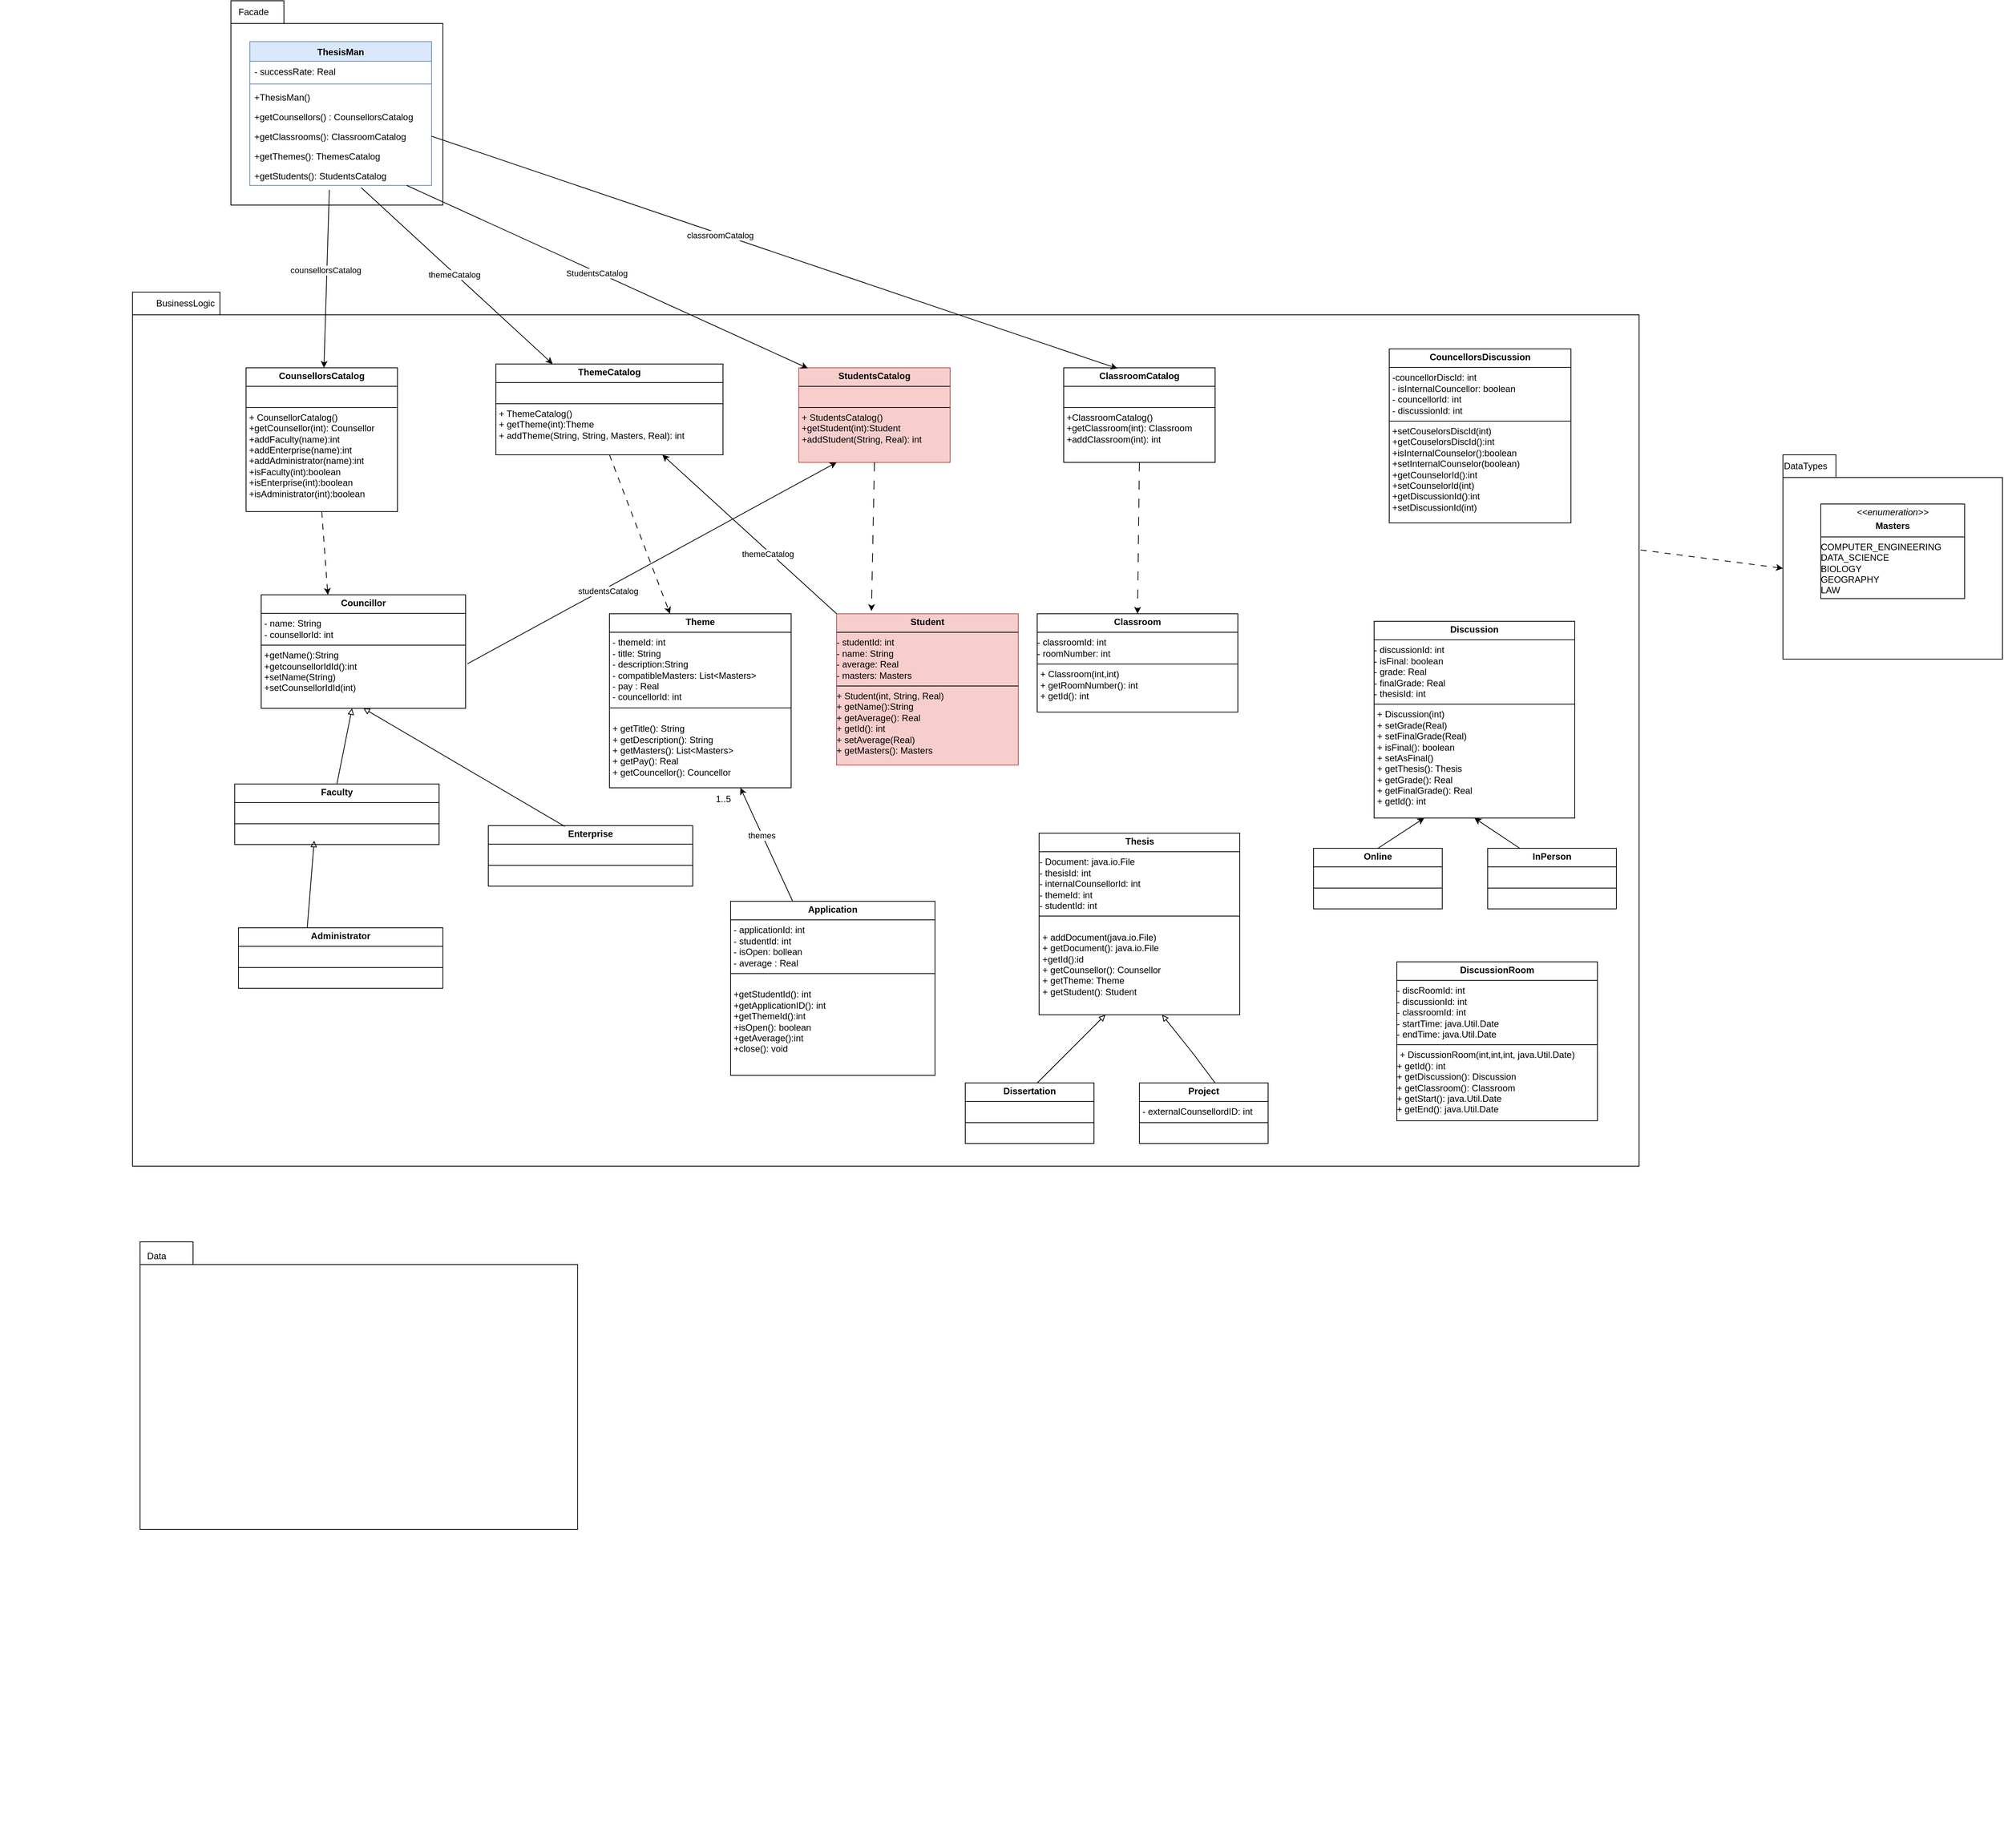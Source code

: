 <mxfile version="24.2.1" type="github">
  <diagram name="Page-1" id="Iy_dI4fpFOT3Uq1jtPuq">
    <mxGraphModel dx="1660" dy="461" grid="1" gridSize="10" guides="1" tooltips="1" connect="1" arrows="1" fold="1" page="1" pageScale="1" pageWidth="850" pageHeight="1100" math="0" shadow="0">
      <root>
        <mxCell id="0" />
        <mxCell id="1" parent="0" />
        <mxCell id="9Kb7eWinXGNjsF5yYqvm-149" value="" style="shape=folder;fontStyle=1;spacingTop=10;tabWidth=70;tabHeight=30;tabPosition=left;html=1;whiteSpace=wrap;" parent="1" vertex="1">
          <mxGeometry x="90" y="100" width="280" height="270" as="geometry" />
        </mxCell>
        <mxCell id="9Kb7eWinXGNjsF5yYqvm-150" value="Facade" style="text;html=1;align=center;verticalAlign=middle;whiteSpace=wrap;rounded=0;" parent="1" vertex="1">
          <mxGeometry x="90" y="100" width="60" height="30" as="geometry" />
        </mxCell>
        <mxCell id="9Kb7eWinXGNjsF5yYqvm-152" value="" style="shape=folder;fontStyle=1;spacingTop=10;tabWidth=110;tabHeight=30;tabPosition=left;html=1;whiteSpace=wrap;" parent="1" vertex="1">
          <mxGeometry x="-40" y="485" width="1990" height="1155" as="geometry" />
        </mxCell>
        <mxCell id="9Kb7eWinXGNjsF5yYqvm-153" value="BusinessLogic" style="text;html=1;align=center;verticalAlign=middle;whiteSpace=wrap;rounded=0;" parent="1" vertex="1">
          <mxGeometry y="485" width="60" height="30" as="geometry" />
        </mxCell>
        <mxCell id="9Kb7eWinXGNjsF5yYqvm-156" value="ThesisMan" style="swimlane;fontStyle=1;align=center;verticalAlign=top;childLayout=stackLayout;horizontal=1;startSize=26;horizontalStack=0;resizeParent=1;resizeParentMax=0;resizeLast=0;collapsible=1;marginBottom=0;whiteSpace=wrap;html=1;fillColor=#dae8fc;strokeColor=#6c8ebf;" parent="1" vertex="1">
          <mxGeometry x="115" y="154" width="240" height="190" as="geometry" />
        </mxCell>
        <mxCell id="9Kb7eWinXGNjsF5yYqvm-157" value="- successRate: Real" style="text;strokeColor=none;fillColor=none;align=left;verticalAlign=top;spacingLeft=4;spacingRight=4;overflow=hidden;rotatable=0;points=[[0,0.5],[1,0.5]];portConstraint=eastwest;whiteSpace=wrap;html=1;" parent="9Kb7eWinXGNjsF5yYqvm-156" vertex="1">
          <mxGeometry y="26" width="240" height="26" as="geometry" />
        </mxCell>
        <mxCell id="9Kb7eWinXGNjsF5yYqvm-158" value="" style="line;strokeWidth=1;fillColor=none;align=left;verticalAlign=middle;spacingTop=-1;spacingLeft=3;spacingRight=3;rotatable=0;labelPosition=right;points=[];portConstraint=eastwest;strokeColor=inherit;" parent="9Kb7eWinXGNjsF5yYqvm-156" vertex="1">
          <mxGeometry y="52" width="240" height="8" as="geometry" />
        </mxCell>
        <mxCell id="9Kb7eWinXGNjsF5yYqvm-159" value="+ThesisMan()" style="text;strokeColor=none;fillColor=none;align=left;verticalAlign=top;spacingLeft=4;spacingRight=4;overflow=hidden;rotatable=0;points=[[0,0.5],[1,0.5]];portConstraint=eastwest;whiteSpace=wrap;html=1;" parent="9Kb7eWinXGNjsF5yYqvm-156" vertex="1">
          <mxGeometry y="60" width="240" height="26" as="geometry" />
        </mxCell>
        <mxCell id="9Kb7eWinXGNjsF5yYqvm-163" value="&lt;div&gt;+getCounsellors() : CounsellorsCatalog&lt;br&gt;&lt;/div&gt;" style="text;strokeColor=none;fillColor=none;align=left;verticalAlign=top;spacingLeft=4;spacingRight=4;overflow=hidden;rotatable=0;points=[[0,0.5],[1,0.5]];portConstraint=eastwest;whiteSpace=wrap;html=1;" parent="9Kb7eWinXGNjsF5yYqvm-156" vertex="1">
          <mxGeometry y="86" width="240" height="26" as="geometry" />
        </mxCell>
        <mxCell id="9Kb7eWinXGNjsF5yYqvm-164" value="&lt;div&gt;+getClassrooms(): ClassroomCatalog&lt;br&gt;&lt;/div&gt;&lt;div&gt;&lt;br&gt;&lt;/div&gt;&lt;div&gt;&lt;br&gt;&lt;/div&gt;" style="text;strokeColor=none;fillColor=none;align=left;verticalAlign=top;spacingLeft=4;spacingRight=4;overflow=hidden;rotatable=0;points=[[0,0.5],[1,0.5]];portConstraint=eastwest;whiteSpace=wrap;html=1;" parent="9Kb7eWinXGNjsF5yYqvm-156" vertex="1">
          <mxGeometry y="112" width="240" height="26" as="geometry" />
        </mxCell>
        <mxCell id="9Kb7eWinXGNjsF5yYqvm-165" value="+getThemes(): ThemesCatalog" style="text;strokeColor=none;fillColor=none;align=left;verticalAlign=top;spacingLeft=4;spacingRight=4;overflow=hidden;rotatable=0;points=[[0,0.5],[1,0.5]];portConstraint=eastwest;whiteSpace=wrap;html=1;" parent="9Kb7eWinXGNjsF5yYqvm-156" vertex="1">
          <mxGeometry y="138" width="240" height="26" as="geometry" />
        </mxCell>
        <mxCell id="9Kb7eWinXGNjsF5yYqvm-180" value="+getStudents(): StudentsCatalog" style="text;strokeColor=none;fillColor=none;align=left;verticalAlign=top;spacingLeft=4;spacingRight=4;overflow=hidden;rotatable=0;points=[[0,0.5],[1,0.5]];portConstraint=eastwest;whiteSpace=wrap;html=1;" parent="9Kb7eWinXGNjsF5yYqvm-156" vertex="1">
          <mxGeometry y="164" width="240" height="26" as="geometry" />
        </mxCell>
        <mxCell id="9Kb7eWinXGNjsF5yYqvm-175" value="&lt;p style=&quot;margin:0px;margin-top:4px;text-align:center;&quot;&gt;&lt;b&gt;CounsellorsCatalog&lt;/b&gt;&lt;/p&gt;&lt;hr size=&quot;1&quot; style=&quot;border-style:solid;&quot;&gt;&lt;p style=&quot;margin:0px;margin-left:4px;&quot;&gt;&lt;br&gt;&lt;/p&gt;&lt;hr size=&quot;1&quot; style=&quot;border-style:solid;&quot;&gt;&lt;p style=&quot;margin:0px;margin-left:4px;&quot;&gt;+ CounsellorCatalog()&lt;/p&gt;&lt;p style=&quot;margin:0px;margin-left:4px;&quot;&gt;+getCounsellor(int): Counsellor&lt;/p&gt;&lt;p style=&quot;margin:0px;margin-left:4px;&quot;&gt;+addFaculty(name):int&lt;/p&gt;&lt;p style=&quot;margin:0px;margin-left:4px;&quot;&gt;+addEnterprise(name):int&lt;/p&gt;&lt;p style=&quot;margin:0px;margin-left:4px;&quot;&gt;+addAdministrator(name):int&lt;/p&gt;&lt;p style=&quot;margin:0px;margin-left:4px;&quot;&gt;+isFaculty(int):boolean&lt;/p&gt;&lt;p style=&quot;margin:0px;margin-left:4px;&quot;&gt;+isEnterprise(int):boolean&lt;/p&gt;&lt;p style=&quot;margin:0px;margin-left:4px;&quot;&gt;+isAdministrator(int):boolean&lt;br&gt;&lt;/p&gt;" style="verticalAlign=top;align=left;overflow=fill;html=1;whiteSpace=wrap;" parent="1" vertex="1">
          <mxGeometry x="110" y="585" width="200" height="190" as="geometry" />
        </mxCell>
        <mxCell id="9Kb7eWinXGNjsF5yYqvm-176" value="" style="endArrow=classic;html=1;rounded=0;" parent="1" target="9Kb7eWinXGNjsF5yYqvm-175" edge="1">
          <mxGeometry width="50" height="50" relative="1" as="geometry">
            <mxPoint x="220" y="350" as="sourcePoint" />
            <mxPoint x="300" y="510" as="targetPoint" />
          </mxGeometry>
        </mxCell>
        <mxCell id="9Kb7eWinXGNjsF5yYqvm-177" value="counsellorsCatalog" style="edgeLabel;html=1;align=center;verticalAlign=middle;resizable=0;points=[];" parent="9Kb7eWinXGNjsF5yYqvm-176" vertex="1" connectable="0">
          <mxGeometry x="-0.1" y="-2" relative="1" as="geometry">
            <mxPoint as="offset" />
          </mxGeometry>
        </mxCell>
        <mxCell id="9Kb7eWinXGNjsF5yYqvm-178" value="&lt;p style=&quot;margin:0px;margin-top:4px;text-align:center;&quot;&gt;&lt;b&gt;ThemeCatalog&lt;/b&gt;&lt;/p&gt;&lt;hr size=&quot;1&quot; style=&quot;border-style:solid;&quot;&gt;&lt;p style=&quot;margin:0px;margin-left:4px;&quot;&gt;&lt;br&gt;&lt;/p&gt;&lt;hr size=&quot;1&quot; style=&quot;border-style:solid;&quot;&gt;&lt;p style=&quot;margin:0px;margin-left:4px;&quot;&gt;+ ThemeCatalog()&lt;/p&gt;&lt;p style=&quot;margin:0px;margin-left:4px;&quot;&gt;+ getTheme(int):Theme&lt;/p&gt;&lt;p style=&quot;margin:0px;margin-left:4px;&quot;&gt;+ addTheme(String, String, Masters, Real): int&lt;br&gt;&lt;/p&gt;" style="verticalAlign=top;align=left;overflow=fill;html=1;whiteSpace=wrap;" parent="1" vertex="1">
          <mxGeometry x="440" y="580" width="300" height="120" as="geometry" />
        </mxCell>
        <mxCell id="9Kb7eWinXGNjsF5yYqvm-179" value="&lt;p style=&quot;margin:0px;margin-top:4px;text-align:center;&quot;&gt;&lt;b&gt;StudentsCatalog&lt;/b&gt;&lt;/p&gt;&lt;hr size=&quot;1&quot; style=&quot;border-style:solid;&quot;&gt;&lt;p style=&quot;margin:0px;margin-left:4px;&quot;&gt;&lt;br&gt;&lt;/p&gt;&lt;hr size=&quot;1&quot; style=&quot;border-style:solid;&quot;&gt;&lt;p style=&quot;margin:0px;margin-left:4px;&quot;&gt;+ StudentsCatalog()&lt;/p&gt;&lt;p style=&quot;margin:0px;margin-left:4px;&quot;&gt;+getStudent(int):Student&lt;/p&gt;&lt;p style=&quot;margin:0px;margin-left:4px;&quot;&gt;+addStudent(String, Real): int&lt;br&gt;&lt;/p&gt;" style="verticalAlign=top;align=left;overflow=fill;html=1;whiteSpace=wrap;fillColor=#f8cecc;strokeColor=#b85450;" parent="1" vertex="1">
          <mxGeometry x="840" y="585" width="200" height="125" as="geometry" />
        </mxCell>
        <mxCell id="9Kb7eWinXGNjsF5yYqvm-181" value="" style="endArrow=classic;html=1;rounded=0;exitX=0.613;exitY=1.115;exitDx=0;exitDy=0;exitPerimeter=0;entryX=0.25;entryY=0;entryDx=0;entryDy=0;" parent="1" source="9Kb7eWinXGNjsF5yYqvm-180" target="9Kb7eWinXGNjsF5yYqvm-178" edge="1">
          <mxGeometry width="50" height="50" relative="1" as="geometry">
            <mxPoint x="400" y="570" as="sourcePoint" />
            <mxPoint x="450" y="520" as="targetPoint" />
          </mxGeometry>
        </mxCell>
        <mxCell id="9Kb7eWinXGNjsF5yYqvm-183" value="themeCatalog" style="edgeLabel;html=1;align=center;verticalAlign=middle;resizable=0;points=[];" parent="9Kb7eWinXGNjsF5yYqvm-181" vertex="1" connectable="0">
          <mxGeometry x="-0.024" y="-1" relative="1" as="geometry">
            <mxPoint as="offset" />
          </mxGeometry>
        </mxCell>
        <mxCell id="9Kb7eWinXGNjsF5yYqvm-182" value="" style="endArrow=classic;html=1;rounded=0;exitX=0.863;exitY=1;exitDx=0;exitDy=0;exitPerimeter=0;entryX=0.06;entryY=0.005;entryDx=0;entryDy=0;entryPerimeter=0;" parent="1" source="9Kb7eWinXGNjsF5yYqvm-180" target="9Kb7eWinXGNjsF5yYqvm-179" edge="1">
          <mxGeometry width="50" height="50" relative="1" as="geometry">
            <mxPoint x="400" y="570" as="sourcePoint" />
            <mxPoint x="450" y="520" as="targetPoint" />
          </mxGeometry>
        </mxCell>
        <mxCell id="9Kb7eWinXGNjsF5yYqvm-184" value="StudentsCatalog" style="edgeLabel;html=1;align=center;verticalAlign=middle;resizable=0;points=[];" parent="9Kb7eWinXGNjsF5yYqvm-182" vertex="1" connectable="0">
          <mxGeometry x="-0.052" y="-1" relative="1" as="geometry">
            <mxPoint as="offset" />
          </mxGeometry>
        </mxCell>
        <mxCell id="9Kb7eWinXGNjsF5yYqvm-185" value="" style="group" parent="1" vertex="1" connectable="0">
          <mxGeometry x="-30" y="1660" width="2000" height="880" as="geometry" />
        </mxCell>
        <mxCell id="9Kb7eWinXGNjsF5yYqvm-154" value="" style="shape=folder;fontStyle=1;spacingTop=10;tabWidth=70;tabHeight=30;tabPosition=left;html=1;whiteSpace=wrap;" parent="9Kb7eWinXGNjsF5yYqvm-185" vertex="1">
          <mxGeometry y="80" width="577.92" height="380" as="geometry" />
        </mxCell>
        <mxCell id="9Kb7eWinXGNjsF5yYqvm-155" value="Data" style="text;html=1;align=center;verticalAlign=middle;whiteSpace=wrap;rounded=0;" parent="9Kb7eWinXGNjsF5yYqvm-185" vertex="1">
          <mxGeometry x="-184.618" y="49.996" width="413.793" height="97.778" as="geometry" />
        </mxCell>
        <mxCell id="9Kb7eWinXGNjsF5yYqvm-186" value="&lt;p style=&quot;margin:0px;margin-top:4px;text-align:center;&quot;&gt;&lt;b&gt;ClassroomCatalog&lt;/b&gt;&lt;/p&gt;&lt;hr size=&quot;1&quot; style=&quot;border-style:solid;&quot;&gt;&lt;p style=&quot;margin:0px;margin-left:4px;&quot;&gt;&lt;br&gt;&lt;/p&gt;&lt;hr size=&quot;1&quot; style=&quot;border-style:solid;&quot;&gt;&lt;p style=&quot;margin:0px;margin-left:4px;&quot;&gt;+ClassroomCatalog()&lt;/p&gt;&lt;p style=&quot;margin:0px;margin-left:4px;&quot;&gt;+getClassroom(int): Classroom&lt;/p&gt;&lt;p style=&quot;margin:0px;margin-left:4px;&quot;&gt;+addClassroom(int): int&lt;/p&gt;&lt;p style=&quot;margin:0px;margin-left:4px;&quot;&gt;&lt;br&gt;&lt;/p&gt;" style="verticalAlign=top;align=left;overflow=fill;html=1;whiteSpace=wrap;" parent="1" vertex="1">
          <mxGeometry x="1190" y="585" width="200" height="125" as="geometry" />
        </mxCell>
        <mxCell id="9Kb7eWinXGNjsF5yYqvm-188" value="" style="endArrow=classic;html=1;rounded=0;exitX=1;exitY=0.5;exitDx=0;exitDy=0;entryX=0.354;entryY=0.007;entryDx=0;entryDy=0;entryPerimeter=0;" parent="1" source="9Kb7eWinXGNjsF5yYqvm-164" target="9Kb7eWinXGNjsF5yYqvm-186" edge="1">
          <mxGeometry width="50" height="50" relative="1" as="geometry">
            <mxPoint x="490" y="580" as="sourcePoint" />
            <mxPoint x="540" y="530" as="targetPoint" />
          </mxGeometry>
        </mxCell>
        <mxCell id="9Kb7eWinXGNjsF5yYqvm-189" value="classroomCatalog" style="edgeLabel;html=1;align=center;verticalAlign=middle;resizable=0;points=[];" parent="9Kb7eWinXGNjsF5yYqvm-188" vertex="1" connectable="0">
          <mxGeometry x="-0.159" y="-2" relative="1" as="geometry">
            <mxPoint x="1" as="offset" />
          </mxGeometry>
        </mxCell>
        <mxCell id="9Kb7eWinXGNjsF5yYqvm-191" value="" style="endArrow=classic;html=1;rounded=0;exitX=0.5;exitY=1;exitDx=0;exitDy=0;entryX=0.326;entryY=0;entryDx=0;entryDy=0;entryPerimeter=0;dashed=1;dashPattern=8 8;" parent="1" source="9Kb7eWinXGNjsF5yYqvm-175" target="9Kb7eWinXGNjsF5yYqvm-196" edge="1">
          <mxGeometry width="50" height="50" relative="1" as="geometry">
            <mxPoint x="280" y="925" as="sourcePoint" />
            <mxPoint x="330" y="875" as="targetPoint" />
          </mxGeometry>
        </mxCell>
        <mxCell id="9Kb7eWinXGNjsF5yYqvm-196" value="&lt;p style=&quot;margin:0px;margin-top:4px;text-align:center;&quot;&gt;&lt;b&gt;Councillor&lt;/b&gt;&lt;/p&gt;&lt;hr size=&quot;1&quot; style=&quot;border-style:solid;&quot;&gt;&lt;p style=&quot;margin:0px;margin-left:4px;&quot;&gt;- name: String&lt;/p&gt;&lt;p style=&quot;margin:0px;margin-left:4px;&quot;&gt;- counsellorId: int&lt;br&gt;&lt;/p&gt;&lt;hr size=&quot;1&quot; style=&quot;border-style:solid;&quot;&gt;&lt;p style=&quot;margin:0px;margin-left:4px;&quot;&gt;&lt;span style=&quot;background-color: initial;&quot;&gt;+getName():String&lt;/span&gt;&lt;br&gt;&lt;/p&gt;&lt;p style=&quot;margin:0px;margin-left:4px;&quot;&gt;+get&lt;span style=&quot;background-color: initial;&quot;&gt;counsellorId&lt;/span&gt;&lt;span style=&quot;background-color: initial;&quot;&gt;Id():int&lt;/span&gt;&lt;/p&gt;&lt;p style=&quot;margin: 0px 0px 0px 4px;&quot;&gt;&lt;span style=&quot;background-color: initial;&quot;&gt;+setName(String)&lt;/span&gt;&lt;/p&gt;&lt;p style=&quot;margin: 0px 0px 0px 4px;&quot;&gt;+setC&lt;span style=&quot;background-color: initial;&quot;&gt;ounsellorId&lt;/span&gt;&lt;span style=&quot;background-color: initial;&quot;&gt;Id(int)&lt;/span&gt;&lt;/p&gt;&lt;div&gt;&lt;span style=&quot;background-color: initial;&quot;&gt;&lt;br&gt;&lt;/span&gt;&lt;/div&gt;" style="verticalAlign=top;align=left;overflow=fill;html=1;whiteSpace=wrap;" parent="1" vertex="1">
          <mxGeometry x="130" y="885" width="270" height="150" as="geometry" />
        </mxCell>
        <mxCell id="9Kb7eWinXGNjsF5yYqvm-198" value="" style="endArrow=classic;html=1;rounded=0;entryX=0.25;entryY=1;entryDx=0;entryDy=0;exitX=1.009;exitY=0.608;exitDx=0;exitDy=0;exitPerimeter=0;" parent="1" source="9Kb7eWinXGNjsF5yYqvm-196" target="9Kb7eWinXGNjsF5yYqvm-179" edge="1">
          <mxGeometry width="50" height="50" relative="1" as="geometry">
            <mxPoint x="420" y="970" as="sourcePoint" />
            <mxPoint x="470" y="920" as="targetPoint" />
          </mxGeometry>
        </mxCell>
        <mxCell id="9Kb7eWinXGNjsF5yYqvm-199" value="studentsCatalog" style="edgeLabel;html=1;align=center;verticalAlign=middle;resizable=0;points=[];" parent="9Kb7eWinXGNjsF5yYqvm-198" vertex="1" connectable="0">
          <mxGeometry x="-0.246" y="-4" relative="1" as="geometry">
            <mxPoint as="offset" />
          </mxGeometry>
        </mxCell>
        <mxCell id="9Kb7eWinXGNjsF5yYqvm-200" value="&lt;p style=&quot;margin:0px;margin-top:4px;text-align:center;&quot;&gt;&lt;b&gt;Faculty&lt;/b&gt;&lt;/p&gt;&lt;hr size=&quot;1&quot; style=&quot;border-style:solid;&quot;&gt;&lt;p style=&quot;margin:0px;margin-left:4px;&quot;&gt;&lt;br&gt;&lt;/p&gt;&lt;hr size=&quot;1&quot; style=&quot;border-style:solid;&quot;&gt;" style="verticalAlign=top;align=left;overflow=fill;html=1;whiteSpace=wrap;" parent="1" vertex="1">
          <mxGeometry x="95" y="1135" width="270" height="80" as="geometry" />
        </mxCell>
        <mxCell id="9Kb7eWinXGNjsF5yYqvm-201" value="" style="endArrow=block;html=1;rounded=0;exitX=0.5;exitY=0;exitDx=0;exitDy=0;endFill=0;" parent="1" source="9Kb7eWinXGNjsF5yYqvm-200" target="9Kb7eWinXGNjsF5yYqvm-196" edge="1">
          <mxGeometry width="50" height="50" relative="1" as="geometry">
            <mxPoint x="240" y="1100" as="sourcePoint" />
            <mxPoint x="290" y="1050" as="targetPoint" />
          </mxGeometry>
        </mxCell>
        <mxCell id="9Kb7eWinXGNjsF5yYqvm-202" value="" style="endArrow=block;html=1;rounded=0;exitX=0.336;exitY=0.016;exitDx=0;exitDy=0;endFill=0;exitPerimeter=0;" parent="1" source="9Kb7eWinXGNjsF5yYqvm-203" edge="1">
          <mxGeometry width="50" height="50" relative="1" as="geometry">
            <mxPoint x="180" y="1310" as="sourcePoint" />
            <mxPoint x="200" y="1210" as="targetPoint" />
          </mxGeometry>
        </mxCell>
        <mxCell id="9Kb7eWinXGNjsF5yYqvm-203" value="&lt;p style=&quot;margin:0px;margin-top:4px;text-align:center;&quot;&gt;&lt;b&gt;Administrator&lt;/b&gt;&lt;br&gt;&lt;/p&gt;&lt;hr size=&quot;1&quot; style=&quot;border-style:solid;&quot;&gt;&lt;p style=&quot;margin:0px;margin-left:4px;&quot;&gt;&lt;br&gt;&lt;/p&gt;&lt;hr size=&quot;1&quot; style=&quot;border-style:solid;&quot;&gt;" style="verticalAlign=top;align=left;overflow=fill;html=1;whiteSpace=wrap;" parent="1" vertex="1">
          <mxGeometry x="100" y="1325" width="270" height="80" as="geometry" />
        </mxCell>
        <mxCell id="9Kb7eWinXGNjsF5yYqvm-204" value="&lt;p style=&quot;margin:0px;margin-top:4px;text-align:center;&quot;&gt;&lt;b&gt;Enterprise&lt;/b&gt;&lt;br&gt;&lt;/p&gt;&lt;hr size=&quot;1&quot; style=&quot;border-style:solid;&quot;&gt;&lt;p style=&quot;margin:0px;margin-left:4px;&quot;&gt;&lt;br&gt;&lt;/p&gt;&lt;hr size=&quot;1&quot; style=&quot;border-style:solid;&quot;&gt;" style="verticalAlign=top;align=left;overflow=fill;html=1;whiteSpace=wrap;" parent="1" vertex="1">
          <mxGeometry x="430" y="1190" width="270" height="80" as="geometry" />
        </mxCell>
        <mxCell id="9Kb7eWinXGNjsF5yYqvm-205" value="" style="endArrow=block;html=1;rounded=0;endFill=0;entryX=0.5;entryY=1;entryDx=0;entryDy=0;exitX=0.374;exitY=0.013;exitDx=0;exitDy=0;exitPerimeter=0;" parent="1" source="9Kb7eWinXGNjsF5yYqvm-204" target="9Kb7eWinXGNjsF5yYqvm-196" edge="1">
          <mxGeometry width="50" height="50" relative="1" as="geometry">
            <mxPoint x="530" y="1180" as="sourcePoint" />
            <mxPoint x="540" y="1040" as="targetPoint" />
          </mxGeometry>
        </mxCell>
        <mxCell id="9Kb7eWinXGNjsF5yYqvm-207" value="" style="endArrow=classic;html=1;rounded=0;exitX=0.5;exitY=1;exitDx=0;exitDy=0;dashed=1;dashPattern=8 8;" parent="1" source="9Kb7eWinXGNjsF5yYqvm-178" edge="1">
          <mxGeometry width="50" height="50" relative="1" as="geometry">
            <mxPoint x="700" y="960" as="sourcePoint" />
            <mxPoint x="670" y="910" as="targetPoint" />
          </mxGeometry>
        </mxCell>
        <mxCell id="9Kb7eWinXGNjsF5yYqvm-209" value="&lt;p style=&quot;margin:0px;margin-top:4px;text-align:center;&quot;&gt;&lt;b&gt;Theme&lt;/b&gt;&lt;/p&gt;&lt;hr size=&quot;1&quot; style=&quot;border-style:solid;&quot;&gt;&lt;p style=&quot;margin:0px;margin-left:4px;&quot;&gt;- themeId: int&lt;br&gt;&lt;/p&gt;&lt;p style=&quot;margin:0px;margin-left:4px;&quot;&gt;- title: String&lt;/p&gt;&lt;p style=&quot;margin:0px;margin-left:4px;&quot;&gt;- description:String&lt;/p&gt;&lt;p style=&quot;margin:0px;margin-left:4px;&quot;&gt;- compatibleMasters: List&amp;lt;Masters&amp;gt;&lt;/p&gt;&lt;p style=&quot;margin:0px;margin-left:4px;&quot;&gt;- pay : Real&lt;/p&gt;&lt;p style=&quot;margin:0px;margin-left:4px;&quot;&gt;- councellorId: int&lt;br&gt;&lt;/p&gt;&lt;hr size=&quot;1&quot; style=&quot;border-style:solid;&quot;&gt;&lt;p style=&quot;margin:0px;margin-left:4px;&quot;&gt;&lt;br&gt;&lt;/p&gt;&lt;p style=&quot;margin:0px;margin-left:4px;&quot;&gt;+ getTitle(): String&lt;/p&gt;&lt;p style=&quot;margin:0px;margin-left:4px;&quot;&gt;+ getDescription(): String&lt;/p&gt;&lt;p style=&quot;margin:0px;margin-left:4px;&quot;&gt;+ getMasters(): List&amp;lt;Masters&amp;gt;&lt;/p&gt;&lt;p style=&quot;margin:0px;margin-left:4px;&quot;&gt;+ getPay(): Real&lt;/p&gt;&lt;p style=&quot;margin:0px;margin-left:4px;&quot;&gt;+ getCouncellor(): Councellor&lt;br&gt;&lt;/p&gt;" style="verticalAlign=top;align=left;overflow=fill;html=1;whiteSpace=wrap;" parent="1" vertex="1">
          <mxGeometry x="590" y="910" width="240" height="230" as="geometry" />
        </mxCell>
        <mxCell id="9Kb7eWinXGNjsF5yYqvm-210" value="" style="group;" parent="1" vertex="1" connectable="0">
          <mxGeometry x="2140" y="700" width="290" height="270" as="geometry" />
        </mxCell>
        <mxCell id="9Kb7eWinXGNjsF5yYqvm-211" value="" style="shape=folder;fontStyle=1;spacingTop=10;tabWidth=70;tabHeight=30;tabPosition=left;html=1;whiteSpace=wrap;" parent="9Kb7eWinXGNjsF5yYqvm-210" vertex="1">
          <mxGeometry width="290" height="270" as="geometry" />
        </mxCell>
        <mxCell id="9Kb7eWinXGNjsF5yYqvm-212" value="DataTypes" style="text;html=1;align=center;verticalAlign=middle;whiteSpace=wrap;rounded=0;" parent="9Kb7eWinXGNjsF5yYqvm-210" vertex="1">
          <mxGeometry width="60" height="30" as="geometry" />
        </mxCell>
        <mxCell id="9Kb7eWinXGNjsF5yYqvm-213" value="&lt;p style=&quot;margin:0px;margin-top:4px;text-align:center;&quot;&gt;&lt;i&gt;&amp;lt;&amp;lt;enumeration&amp;gt;&amp;gt;&lt;/i&gt;&lt;b&gt;&lt;br&gt;&lt;/b&gt;&lt;/p&gt;&lt;p style=&quot;margin:0px;margin-top:4px;text-align:center;&quot;&gt;&lt;b&gt;Masters&lt;/b&gt;&lt;/p&gt;&lt;hr size=&quot;1&quot; style=&quot;border-style:solid;&quot;&gt;&lt;div&gt;COMPUTER_ENGINEERING&lt;/div&gt;&lt;div&gt;DATA_SCIENCE&lt;br&gt;BIOLOGY&lt;br&gt;GEOGRAPHY&lt;/div&gt;&lt;div&gt;LAW&lt;br&gt;&lt;/div&gt;&lt;hr size=&quot;1&quot; style=&quot;border-style:solid;&quot;&gt;" style="verticalAlign=top;align=left;overflow=fill;html=1;whiteSpace=wrap;" parent="9Kb7eWinXGNjsF5yYqvm-210" vertex="1">
          <mxGeometry x="50" y="65" width="190" height="125" as="geometry" />
        </mxCell>
        <mxCell id="9Kb7eWinXGNjsF5yYqvm-217" value="" style="endArrow=classic;html=1;rounded=0;exitX=0.5;exitY=1;exitDx=0;exitDy=0;entryX=0.192;entryY=-0.018;entryDx=0;entryDy=0;entryPerimeter=0;dashed=1;dashPattern=12 12;" parent="1" source="9Kb7eWinXGNjsF5yYqvm-179" target="9Kb7eWinXGNjsF5yYqvm-218" edge="1">
          <mxGeometry width="50" height="50" relative="1" as="geometry">
            <mxPoint x="710" y="970" as="sourcePoint" />
            <mxPoint x="760" y="920" as="targetPoint" />
          </mxGeometry>
        </mxCell>
        <mxCell id="9Kb7eWinXGNjsF5yYqvm-218" value="&lt;p style=&quot;margin:0px;margin-top:4px;text-align:center;&quot;&gt;&lt;b&gt;Student&lt;/b&gt;&lt;/p&gt;&lt;hr size=&quot;1&quot; style=&quot;border-style:solid;&quot;&gt;&lt;div&gt;- studentId: int&lt;br&gt;&lt;/div&gt;&lt;div&gt;- name: String&lt;/div&gt;&lt;div&gt;- average: Real&lt;/div&gt;&lt;div&gt;- masters: Masters&lt;br&gt;&lt;/div&gt;&lt;hr size=&quot;1&quot; style=&quot;border-style:solid;&quot;&gt;&lt;div&gt;+ Student(int, String, Real)&lt;/div&gt;&lt;div&gt;+ getName():String&lt;/div&gt;&lt;div&gt;+ getAverage(): Real&lt;/div&gt;&lt;div&gt;+ getId(): int&lt;/div&gt;&lt;div&gt;+ setAverage(Real)&lt;/div&gt;&lt;div&gt;+ getMasters(): Masters&lt;br&gt;&lt;/div&gt;" style="verticalAlign=top;align=left;overflow=fill;html=1;whiteSpace=wrap;fillColor=#f8cecc;strokeColor=#b85450;" parent="1" vertex="1">
          <mxGeometry x="890" y="910" width="240" height="200" as="geometry" />
        </mxCell>
        <mxCell id="9Kb7eWinXGNjsF5yYqvm-223" value="" style="endArrow=classic;html=1;rounded=0;entryX=0.733;entryY=1;entryDx=0;entryDy=0;entryPerimeter=0;exitX=0;exitY=0;exitDx=0;exitDy=0;" parent="1" source="9Kb7eWinXGNjsF5yYqvm-218" target="9Kb7eWinXGNjsF5yYqvm-178" edge="1">
          <mxGeometry width="50" height="50" relative="1" as="geometry">
            <mxPoint x="860" y="1090" as="sourcePoint" />
            <mxPoint x="910" y="1040" as="targetPoint" />
          </mxGeometry>
        </mxCell>
        <mxCell id="9Kb7eWinXGNjsF5yYqvm-224" value="themeCatalog" style="edgeLabel;html=1;align=center;verticalAlign=middle;resizable=0;points=[];" parent="9Kb7eWinXGNjsF5yYqvm-223" vertex="1" connectable="0">
          <mxGeometry x="-0.224" y="3" relative="1" as="geometry">
            <mxPoint as="offset" />
          </mxGeometry>
        </mxCell>
        <mxCell id="9Kb7eWinXGNjsF5yYqvm-225" value="&lt;p style=&quot;margin:0px;margin-top:4px;text-align:center;&quot;&gt;&lt;b&gt;Classroom&lt;/b&gt;&lt;/p&gt;&lt;hr size=&quot;1&quot; style=&quot;border-style:solid;&quot;&gt;&lt;div&gt;- classroomId: int&lt;br&gt;&lt;/div&gt;&lt;div&gt;- roomNumber: int&lt;br&gt;&lt;/div&gt;&lt;hr size=&quot;1&quot; style=&quot;border-style:solid;&quot;&gt;&lt;p style=&quot;margin:0px;margin-left:4px;&quot;&gt;+ Classroom(int,int)&lt;/p&gt;&lt;p style=&quot;margin:0px;margin-left:4px;&quot;&gt;+ getRoomNumber(): int&lt;/p&gt;&lt;p style=&quot;margin:0px;margin-left:4px;&quot;&gt;+ getId(): int&lt;/p&gt;&lt;p style=&quot;margin:0px;margin-left:4px;&quot;&gt;&lt;br&gt;&lt;/p&gt;" style="verticalAlign=top;align=left;overflow=fill;html=1;whiteSpace=wrap;" parent="1" vertex="1">
          <mxGeometry x="1155" y="910" width="265" height="130" as="geometry" />
        </mxCell>
        <mxCell id="9Kb7eWinXGNjsF5yYqvm-226" value="" style="endArrow=classic;html=1;rounded=0;entryX=0.5;entryY=0;entryDx=0;entryDy=0;exitX=0.5;exitY=1;exitDx=0;exitDy=0;dashed=1;dashPattern=12 12;" parent="1" source="9Kb7eWinXGNjsF5yYqvm-186" target="9Kb7eWinXGNjsF5yYqvm-225" edge="1">
          <mxGeometry width="50" height="50" relative="1" as="geometry">
            <mxPoint x="1030" y="1150" as="sourcePoint" />
            <mxPoint x="1080" y="1100" as="targetPoint" />
          </mxGeometry>
        </mxCell>
        <mxCell id="9Kb7eWinXGNjsF5yYqvm-227" value="&lt;p style=&quot;margin:0px;margin-top:4px;text-align:center;&quot;&gt;&lt;b&gt;Thesis&lt;/b&gt;&lt;/p&gt;&lt;hr size=&quot;1&quot; style=&quot;border-style:solid;&quot;&gt;&lt;div&gt;- Document: java.io.File&lt;/div&gt;&lt;div&gt;- thesisId: int&lt;/div&gt;&lt;div&gt;- internalCounsellorId: int&lt;/div&gt;&lt;div&gt;- themeId: int&lt;/div&gt;&lt;div&gt;- studentId: int&lt;/div&gt;&lt;hr size=&quot;1&quot; style=&quot;border-style:solid;&quot;&gt;&lt;p style=&quot;margin:0px;margin-left:4px;&quot;&gt;&lt;br&gt;&lt;/p&gt;&lt;p style=&quot;margin:0px;margin-left:4px;&quot;&gt;+ addDocument(java.io.File)&lt;br&gt;&lt;/p&gt;&lt;p style=&quot;margin:0px;margin-left:4px;&quot;&gt;+ getDocument(): java.io.File&lt;/p&gt;&lt;p style=&quot;margin:0px;margin-left:4px;&quot;&gt;+getId():id&lt;/p&gt;&lt;p style=&quot;margin:0px;margin-left:4px;&quot;&gt;+ getCounsellor(): Counsellor&lt;/p&gt;&lt;p style=&quot;margin:0px;margin-left:4px;&quot;&gt;+ getTheme: Theme&lt;/p&gt;&lt;p style=&quot;margin:0px;margin-left:4px;&quot;&gt;+ getStudent(): Student&lt;br&gt;&lt;/p&gt;&lt;p style=&quot;margin:0px;margin-left:4px;&quot;&gt;&lt;br&gt;&lt;/p&gt;" style="verticalAlign=top;align=left;overflow=fill;html=1;whiteSpace=wrap;" parent="1" vertex="1">
          <mxGeometry x="1157.5" y="1200" width="265" height="240" as="geometry" />
        </mxCell>
        <mxCell id="9Kb7eWinXGNjsF5yYqvm-228" value="&lt;p style=&quot;margin:0px;margin-top:4px;text-align:center;&quot;&gt;&lt;b&gt;DiscussionRoom&lt;/b&gt;&lt;/p&gt;&lt;hr size=&quot;1&quot; style=&quot;border-style:solid;&quot;&gt;&lt;div&gt;- discRoomId: int&lt;br&gt;&lt;/div&gt;&lt;div&gt;- discussionId: int&lt;/div&gt;&lt;div&gt;- classroomId: int&lt;/div&gt;&lt;div&gt;- startTime: java.Util.Date&lt;/div&gt;&lt;div&gt;- endTime: java.Util.Date&lt;br&gt;&lt;/div&gt;&lt;hr size=&quot;1&quot; style=&quot;border-style:solid;&quot;&gt;&lt;p style=&quot;margin:0px;margin-left:4px;&quot;&gt;+ DiscussionRoom(int,int,int, java.Util.Date)&lt;br&gt;&lt;/p&gt;&lt;div&gt;+ getId(): int&lt;/div&gt;&lt;div&gt;+ getDiscussion(): Discussion&lt;/div&gt;&lt;div&gt;+ getClassroom(): Classroom&lt;br&gt;&lt;/div&gt;&lt;div&gt;+ getStart(): java.Util.Date&lt;/div&gt;&lt;div&gt;+ getEnd(): java.Util.Date&lt;br&gt;&lt;/div&gt;&lt;p style=&quot;margin:0px;margin-left:4px;&quot;&gt;&lt;br&gt;&lt;/p&gt;" style="verticalAlign=top;align=left;overflow=fill;html=1;whiteSpace=wrap;" parent="1" vertex="1">
          <mxGeometry x="1630" y="1370" width="265" height="210" as="geometry" />
        </mxCell>
        <mxCell id="ncv6SjSee8Z9yXH4H8N6-1" value="" style="endArrow=block;html=1;rounded=0;endFill=0;" parent="1" edge="1">
          <mxGeometry width="50" height="50" relative="1" as="geometry">
            <mxPoint x="1360" y="1490" as="sourcePoint" />
            <mxPoint x="1320" y="1440" as="targetPoint" />
            <Array as="points">
              <mxPoint x="1390" y="1530" />
              <mxPoint x="1360" y="1490" />
            </Array>
          </mxGeometry>
        </mxCell>
        <mxCell id="ncv6SjSee8Z9yXH4H8N6-2" value="" style="endArrow=block;html=1;rounded=0;endFill=0;" parent="1" edge="1">
          <mxGeometry width="50" height="50" relative="1" as="geometry">
            <mxPoint x="1195" y="1490" as="sourcePoint" />
            <mxPoint x="1245" y="1440" as="targetPoint" />
            <Array as="points">
              <mxPoint x="1155" y="1530" />
            </Array>
          </mxGeometry>
        </mxCell>
        <mxCell id="ncv6SjSee8Z9yXH4H8N6-3" value="&lt;p style=&quot;margin:0px;margin-top:4px;text-align:center;&quot;&gt;&lt;b&gt;Dissertation&lt;/b&gt;&lt;/p&gt;&lt;hr size=&quot;1&quot; style=&quot;border-style:solid;&quot;&gt;&lt;p style=&quot;margin:0px;margin-left:4px;&quot;&gt;&lt;br&gt;&lt;/p&gt;&lt;hr size=&quot;1&quot; style=&quot;border-style:solid;&quot;&gt;" style="verticalAlign=top;align=left;overflow=fill;html=1;whiteSpace=wrap;" parent="1" vertex="1">
          <mxGeometry x="1060" y="1530" width="170" height="80" as="geometry" />
        </mxCell>
        <mxCell id="ncv6SjSee8Z9yXH4H8N6-4" value="&lt;p style=&quot;margin:0px;margin-top:4px;text-align:center;&quot;&gt;&lt;b&gt;Project&lt;/b&gt;&lt;/p&gt;&lt;hr size=&quot;1&quot; style=&quot;border-style:solid;&quot;&gt;&lt;p style=&quot;margin:0px;margin-left:4px;&quot;&gt;- externalCounsellordID: int&lt;/p&gt;&lt;hr size=&quot;1&quot; style=&quot;border-style:solid;&quot;&gt;" style="verticalAlign=top;align=left;overflow=fill;html=1;whiteSpace=wrap;" parent="1" vertex="1">
          <mxGeometry x="1290" y="1530" width="170" height="80" as="geometry" />
        </mxCell>
        <mxCell id="ncv6SjSee8Z9yXH4H8N6-9" value="&lt;p style=&quot;margin:0px;margin-top:4px;text-align:center;&quot;&gt;&lt;b&gt;Discussion&lt;/b&gt;&lt;/p&gt;&lt;hr size=&quot;1&quot; style=&quot;border-style:solid;&quot;&gt;&lt;div&gt;- discussionId: int&lt;br&gt;&lt;/div&gt;&lt;div&gt;- isFinal: boolean&lt;/div&gt;&lt;div&gt;- grade: Real&lt;/div&gt;&lt;div&gt;- finalGrade: Real&lt;/div&gt;&lt;div&gt;- thesisId: int&lt;br&gt;&lt;/div&gt;&lt;hr size=&quot;1&quot; style=&quot;border-style:solid;&quot;&gt;&lt;p style=&quot;margin:0px;margin-left:4px;&quot;&gt;+ Discussion(int)&lt;br&gt;&lt;/p&gt;&lt;p style=&quot;margin:0px;margin-left:4px;&quot;&gt;+ setGrade(Real)&lt;/p&gt;&lt;p style=&quot;margin:0px;margin-left:4px;&quot;&gt;+ setFinalGrade(Real)&lt;/p&gt;&lt;p style=&quot;margin:0px;margin-left:4px;&quot;&gt;+ isFinal(): boolean&lt;br&gt;&lt;/p&gt;&lt;p style=&quot;margin:0px;margin-left:4px;&quot;&gt;+ setAsFinal()&lt;br&gt;&lt;/p&gt;&lt;p style=&quot;margin:0px;margin-left:4px;&quot;&gt;+ getThesis(): Thesis&lt;/p&gt;&lt;p style=&quot;margin:0px;margin-left:4px;&quot;&gt;+ getGrade(): Real&lt;/p&gt;&lt;p style=&quot;margin:0px;margin-left:4px;&quot;&gt;+ getFinalGrade(): Real&lt;/p&gt;&lt;p style=&quot;margin:0px;margin-left:4px;&quot;&gt;+ getId(): int&lt;br&gt;&lt;/p&gt;" style="verticalAlign=top;align=left;overflow=fill;html=1;whiteSpace=wrap;" parent="1" vertex="1">
          <mxGeometry x="1600" y="920" width="265" height="260" as="geometry" />
        </mxCell>
        <mxCell id="ncv6SjSee8Z9yXH4H8N6-12" value="&lt;p style=&quot;margin:0px;margin-top:4px;text-align:center;&quot;&gt;&lt;b&gt;Online&lt;/b&gt;&lt;/p&gt;&lt;hr size=&quot;1&quot; style=&quot;border-style:solid;&quot;&gt;&lt;p style=&quot;margin:0px;margin-left:4px;&quot;&gt;&lt;br&gt;&lt;/p&gt;&lt;hr size=&quot;1&quot; style=&quot;border-style:solid;&quot;&gt;" style="verticalAlign=top;align=left;overflow=fill;html=1;whiteSpace=wrap;" parent="1" vertex="1">
          <mxGeometry x="1520" y="1220" width="170" height="80" as="geometry" />
        </mxCell>
        <mxCell id="ncv6SjSee8Z9yXH4H8N6-13" value="&lt;p style=&quot;margin:0px;margin-top:4px;text-align:center;&quot;&gt;&lt;b&gt;InPerson&lt;/b&gt;&lt;/p&gt;&lt;hr size=&quot;1&quot; style=&quot;border-style:solid;&quot;&gt;&lt;p style=&quot;margin:0px;margin-left:4px;&quot;&gt;&lt;br&gt;&lt;/p&gt;&lt;hr size=&quot;1&quot; style=&quot;border-style:solid;&quot;&gt;" style="verticalAlign=top;align=left;overflow=fill;html=1;whiteSpace=wrap;" parent="1" vertex="1">
          <mxGeometry x="1750" y="1220" width="170" height="80" as="geometry" />
        </mxCell>
        <mxCell id="ncv6SjSee8Z9yXH4H8N6-14" value="&lt;p style=&quot;margin:0px;margin-top:4px;text-align:center;&quot;&gt;&lt;b&gt;Application&lt;/b&gt;&lt;/p&gt;&lt;hr size=&quot;1&quot; style=&quot;border-style:solid;&quot;&gt;&lt;p style=&quot;margin:0px;margin-left:4px;&quot;&gt;- applicationId: int&lt;/p&gt;&lt;p style=&quot;margin:0px;margin-left:4px;&quot;&gt;- studentId: int&lt;/p&gt;&lt;p style=&quot;margin:0px;margin-left:4px;&quot;&gt;- isOpen: bollean&lt;br&gt;&lt;/p&gt;&lt;p style=&quot;margin:0px;margin-left:4px;&quot;&gt;- average : Real&lt;/p&gt;&lt;hr size=&quot;1&quot; style=&quot;border-style:solid;&quot;&gt;&lt;p style=&quot;margin:0px;margin-left:4px;&quot;&gt;&lt;br&gt;&lt;/p&gt;&lt;p style=&quot;margin:0px;margin-left:4px;&quot;&gt;+getStudentId(): int&lt;/p&gt;&lt;p style=&quot;margin:0px;margin-left:4px;&quot;&gt;+getApplicationID(): int&lt;/p&gt;&lt;p style=&quot;margin:0px;margin-left:4px;&quot;&gt;+getThemeId():int&lt;/p&gt;&lt;p style=&quot;margin:0px;margin-left:4px;&quot;&gt;+isOpen(): boolean&lt;br&gt;&lt;/p&gt;&lt;p style=&quot;margin:0px;margin-left:4px;&quot;&gt;+getAverage():int&lt;/p&gt;&lt;p style=&quot;margin:0px;margin-left:4px;&quot;&gt;+close(): void&lt;br&gt;&lt;/p&gt;" style="verticalAlign=top;align=left;overflow=fill;html=1;whiteSpace=wrap;" parent="1" vertex="1">
          <mxGeometry x="750" y="1290" width="270" height="230" as="geometry" />
        </mxCell>
        <mxCell id="uLBeWboL7h2kMSt1jm66-1" value="" style="endArrow=classic;html=1;rounded=0;exitX=0.5;exitY=0;exitDx=0;exitDy=0;entryX=0.25;entryY=1;entryDx=0;entryDy=0;" parent="1" source="ncv6SjSee8Z9yXH4H8N6-12" target="ncv6SjSee8Z9yXH4H8N6-9" edge="1">
          <mxGeometry width="50" height="50" relative="1" as="geometry">
            <mxPoint x="1700" y="1270" as="sourcePoint" />
            <mxPoint x="1750" y="1220" as="targetPoint" />
          </mxGeometry>
        </mxCell>
        <mxCell id="uLBeWboL7h2kMSt1jm66-2" value="" style="endArrow=classic;html=1;rounded=0;entryX=0.5;entryY=1;entryDx=0;entryDy=0;exitX=0.25;exitY=0;exitDx=0;exitDy=0;" parent="1" source="ncv6SjSee8Z9yXH4H8N6-13" target="ncv6SjSee8Z9yXH4H8N6-9" edge="1">
          <mxGeometry width="50" height="50" relative="1" as="geometry">
            <mxPoint x="1700" y="1270" as="sourcePoint" />
            <mxPoint x="1750" y="1220" as="targetPoint" />
          </mxGeometry>
        </mxCell>
        <mxCell id="uLBeWboL7h2kMSt1jm66-3" value="&lt;p style=&quot;margin:0px;margin-top:4px;text-align:center;&quot;&gt;&lt;b&gt;CouncellorsDiscussion&lt;/b&gt;&lt;/p&gt;&lt;hr size=&quot;1&quot; style=&quot;border-style:solid;&quot;&gt;&lt;p style=&quot;margin:0px;margin-left:4px;&quot;&gt;-councellorDiscId: int&lt;br&gt;&lt;/p&gt;&lt;p style=&quot;margin:0px;margin-left:4px;&quot;&gt;- isInternalCouncellor: boolean&lt;/p&gt;&lt;p style=&quot;margin:0px;margin-left:4px;&quot;&gt;- councellorId: int&lt;br&gt;&lt;/p&gt;&lt;p style=&quot;margin:0px;margin-left:4px;&quot;&gt;- discussionId: int&lt;br&gt;&lt;/p&gt;&lt;hr size=&quot;1&quot; style=&quot;border-style:solid;&quot;&gt;&lt;p style=&quot;margin:0px;margin-left:4px;&quot;&gt;+set&lt;span style=&quot;background-color: initial;&quot;&gt;CouselorsDiscId(int)&lt;/span&gt;&lt;/p&gt;&lt;p style=&quot;margin:0px;margin-left:4px;&quot;&gt;+getCouselorsDiscId():int&lt;/p&gt;&lt;p style=&quot;margin:0px;margin-left:4px;&quot;&gt;+isInternalCounselor():boolean&lt;/p&gt;&lt;p style=&quot;margin:0px;margin-left:4px;&quot;&gt;+set&lt;span style=&quot;background-color: initial;&quot;&gt;InternalCounselor(boolean)&lt;/span&gt;&lt;/p&gt;&lt;p style=&quot;margin:0px;margin-left:4px;&quot;&gt;&lt;span style=&quot;background-color: initial;&quot;&gt;+getCounselorId():int&lt;/span&gt;&lt;/p&gt;&lt;p style=&quot;margin: 0px 0px 0px 4px;&quot;&gt;&lt;span style=&quot;background-color: initial;&quot;&gt;+setCounselorId(int)&lt;/span&gt;&lt;/p&gt;&lt;p style=&quot;margin: 0px 0px 0px 4px;&quot;&gt;&lt;span style=&quot;background-color: initial;&quot;&gt;+getDiscussionId():int&lt;/span&gt;&lt;/p&gt;&lt;p style=&quot;margin: 0px 0px 0px 4px;&quot;&gt;&lt;span style=&quot;background-color: initial;&quot;&gt;+setDiscussionId(int)&lt;/span&gt;&lt;/p&gt;&lt;div&gt;&lt;span style=&quot;background-color: initial;&quot;&gt;&lt;br&gt;&lt;/span&gt;&lt;/div&gt;&lt;div&gt;&lt;span style=&quot;background-color: initial;&quot;&gt;&lt;br&gt;&lt;/span&gt;&lt;/div&gt;&lt;div&gt;&lt;span style=&quot;background-color: initial;&quot;&gt;&lt;br&gt;&lt;/span&gt;&lt;/div&gt;" style="verticalAlign=top;align=left;overflow=fill;html=1;whiteSpace=wrap;" parent="1" vertex="1">
          <mxGeometry x="1620" y="560" width="240" height="230" as="geometry" />
        </mxCell>
        <mxCell id="uLBeWboL7h2kMSt1jm66-6" value="" style="endArrow=classic;html=1;rounded=0;exitX=1.001;exitY=0.295;exitDx=0;exitDy=0;exitPerimeter=0;entryX=0;entryY=0;entryDx=0;entryDy=150;entryPerimeter=0;dashed=1;dashPattern=8 8;" parent="1" source="9Kb7eWinXGNjsF5yYqvm-152" target="9Kb7eWinXGNjsF5yYqvm-211" edge="1">
          <mxGeometry width="50" height="50" relative="1" as="geometry">
            <mxPoint x="2410" y="700" as="sourcePoint" />
            <mxPoint x="2460" y="650" as="targetPoint" />
          </mxGeometry>
        </mxCell>
        <mxCell id="uLBeWboL7h2kMSt1jm66-8" value="" style="endArrow=classic;html=1;rounded=0;" parent="1" source="ncv6SjSee8Z9yXH4H8N6-14" target="9Kb7eWinXGNjsF5yYqvm-209" edge="1">
          <mxGeometry width="50" height="50" relative="1" as="geometry">
            <mxPoint x="1080" y="1180" as="sourcePoint" />
            <mxPoint x="1130" y="1130" as="targetPoint" />
          </mxGeometry>
        </mxCell>
        <mxCell id="uLBeWboL7h2kMSt1jm66-9" value="themes" style="edgeLabel;html=1;align=center;verticalAlign=middle;resizable=0;points=[];" parent="uLBeWboL7h2kMSt1jm66-8" vertex="1" connectable="0">
          <mxGeometry x="0.162" y="1" relative="1" as="geometry">
            <mxPoint as="offset" />
          </mxGeometry>
        </mxCell>
        <mxCell id="uLBeWboL7h2kMSt1jm66-11" value="1..5" style="text;html=1;align=center;verticalAlign=middle;resizable=0;points=[];autosize=1;strokeColor=none;fillColor=none;" parent="1" vertex="1">
          <mxGeometry x="720" y="1140" width="40" height="30" as="geometry" />
        </mxCell>
      </root>
    </mxGraphModel>
  </diagram>
</mxfile>
